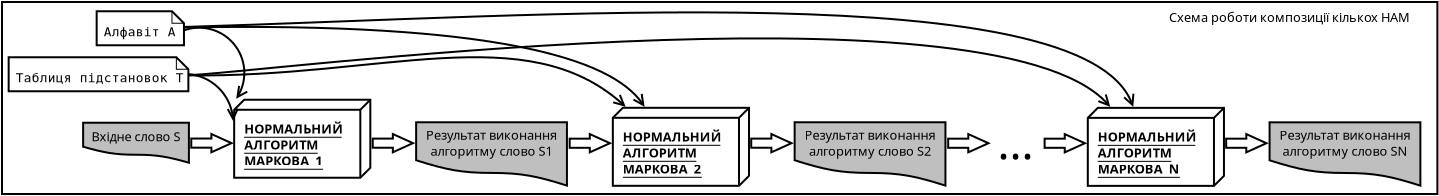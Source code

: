 <?xml version="1.0" encoding="UTF-8"?>
<dia:diagram xmlns:dia="http://www.lysator.liu.se/~alla/dia/">
  <dia:layer name="Тло" visible="true" active="true">
    <dia:group>
      <dia:object type="Standard - Box" version="0" id="O0">
        <dia:attribute name="obj_pos">
          <dia:point val="-40.96,10.315"/>
        </dia:attribute>
        <dia:attribute name="obj_bb">
          <dia:rectangle val="-41.01,10.265;30.861,19.965"/>
        </dia:attribute>
        <dia:attribute name="elem_corner">
          <dia:point val="-40.96,10.315"/>
        </dia:attribute>
        <dia:attribute name="elem_width">
          <dia:real val="71.77"/>
        </dia:attribute>
        <dia:attribute name="elem_height">
          <dia:real val="9.6"/>
        </dia:attribute>
        <dia:attribute name="show_background">
          <dia:boolean val="true"/>
        </dia:attribute>
      </dia:object>
      <dia:object type="UML - Note" version="0" id="O1">
        <dia:attribute name="obj_pos">
          <dia:point val="-36.227,10.777"/>
        </dia:attribute>
        <dia:attribute name="obj_bb">
          <dia:rectangle val="-36.278,10.727;-31.812,12.527"/>
        </dia:attribute>
        <dia:attribute name="meta">
          <dia:composite type="dict"/>
        </dia:attribute>
        <dia:attribute name="elem_corner">
          <dia:point val="-36.227,10.777"/>
        </dia:attribute>
        <dia:attribute name="elem_width">
          <dia:real val="4.365"/>
        </dia:attribute>
        <dia:attribute name="elem_height">
          <dia:real val="1.7"/>
        </dia:attribute>
        <dia:attribute name="line_width">
          <dia:real val="0.1"/>
        </dia:attribute>
        <dia:attribute name="line_colour">
          <dia:color val="#000000"/>
        </dia:attribute>
        <dia:attribute name="fill_colour">
          <dia:color val="#ffffff"/>
        </dia:attribute>
        <dia:attribute name="text">
          <dia:composite type="text">
            <dia:attribute name="string">
              <dia:string>#Алфавіт А#</dia:string>
            </dia:attribute>
            <dia:attribute name="font">
              <dia:font family="monospace" style="0" name="Courier"/>
            </dia:attribute>
            <dia:attribute name="height">
              <dia:real val="0.8"/>
            </dia:attribute>
            <dia:attribute name="pos">
              <dia:point val="-35.877,12.023"/>
            </dia:attribute>
            <dia:attribute name="color">
              <dia:color val="#000000"/>
            </dia:attribute>
            <dia:attribute name="alignment">
              <dia:enum val="0"/>
            </dia:attribute>
          </dia:composite>
        </dia:attribute>
      </dia:object>
      <dia:object type="UML - Note" version="0" id="O2">
        <dia:attribute name="obj_pos">
          <dia:point val="-40.627,13.078"/>
        </dia:attribute>
        <dia:attribute name="obj_bb">
          <dia:rectangle val="-40.678,13.027;-31.593,14.828"/>
        </dia:attribute>
        <dia:attribute name="meta">
          <dia:composite type="dict"/>
        </dia:attribute>
        <dia:attribute name="elem_corner">
          <dia:point val="-40.627,13.078"/>
        </dia:attribute>
        <dia:attribute name="elem_width">
          <dia:real val="8.985"/>
        </dia:attribute>
        <dia:attribute name="elem_height">
          <dia:real val="1.7"/>
        </dia:attribute>
        <dia:attribute name="line_width">
          <dia:real val="0.1"/>
        </dia:attribute>
        <dia:attribute name="line_colour">
          <dia:color val="#000000"/>
        </dia:attribute>
        <dia:attribute name="fill_colour">
          <dia:color val="#ffffff"/>
        </dia:attribute>
        <dia:attribute name="text">
          <dia:composite type="text">
            <dia:attribute name="string">
              <dia:string>#Таблиця підстановок Т#</dia:string>
            </dia:attribute>
            <dia:attribute name="font">
              <dia:font family="monospace" style="0" name="Courier"/>
            </dia:attribute>
            <dia:attribute name="height">
              <dia:real val="0.8"/>
            </dia:attribute>
            <dia:attribute name="pos">
              <dia:point val="-40.278,14.322"/>
            </dia:attribute>
            <dia:attribute name="color">
              <dia:color val="#000000"/>
            </dia:attribute>
            <dia:attribute name="alignment">
              <dia:enum val="0"/>
            </dia:attribute>
          </dia:composite>
        </dia:attribute>
      </dia:object>
      <dia:object type="UML - Node" version="0" id="O3">
        <dia:attribute name="obj_pos">
          <dia:point val="-29.352,15.703"/>
        </dia:attribute>
        <dia:attribute name="obj_bb">
          <dia:rectangle val="-29.402,15.152;-22.495,19.152"/>
        </dia:attribute>
        <dia:attribute name="meta">
          <dia:composite type="dict"/>
        </dia:attribute>
        <dia:attribute name="elem_corner">
          <dia:point val="-29.352,15.703"/>
        </dia:attribute>
        <dia:attribute name="elem_width">
          <dia:real val="6.308"/>
        </dia:attribute>
        <dia:attribute name="elem_height">
          <dia:real val="3.4"/>
        </dia:attribute>
        <dia:attribute name="line_colour">
          <dia:color val="#000000"/>
        </dia:attribute>
        <dia:attribute name="fill_colour">
          <dia:color val="#ffffff"/>
        </dia:attribute>
        <dia:attribute name="name">
          <dia:composite type="text">
            <dia:attribute name="string">
              <dia:string>#НОРМАЛЬНИЙ
АЛГОРИТМ
МАРКОВА  1#</dia:string>
            </dia:attribute>
            <dia:attribute name="font">
              <dia:font family="sans" style="80" name="Helvetica-Bold"/>
            </dia:attribute>
            <dia:attribute name="height">
              <dia:real val="0.8"/>
            </dia:attribute>
            <dia:attribute name="pos">
              <dia:point val="-28.852,16.797"/>
            </dia:attribute>
            <dia:attribute name="color">
              <dia:color val="#000000"/>
            </dia:attribute>
            <dia:attribute name="alignment">
              <dia:enum val="0"/>
            </dia:attribute>
          </dia:composite>
        </dia:attribute>
      </dia:object>
      <dia:object type="Standard - Arc" version="0" id="O4">
        <dia:attribute name="obj_pos">
          <dia:point val="-34.045,11.627"/>
        </dia:attribute>
        <dia:attribute name="obj_bb">
          <dia:rectangle val="-34.115,11.427;-25.926,17.472"/>
        </dia:attribute>
        <dia:attribute name="conn_endpoints">
          <dia:point val="-34.045,11.627"/>
          <dia:point val="-26.199,17.402"/>
        </dia:attribute>
        <dia:attribute name="curve_distance">
          <dia:real val="-2.205"/>
        </dia:attribute>
        <dia:attribute name="end_arrow">
          <dia:enum val="1"/>
        </dia:attribute>
        <dia:attribute name="end_arrow_length">
          <dia:real val="0.5"/>
        </dia:attribute>
        <dia:attribute name="end_arrow_width">
          <dia:real val="0.5"/>
        </dia:attribute>
        <dia:connections>
          <dia:connection handle="0" to="O1" connection="8"/>
          <dia:connection handle="1" to="O3" connection="8"/>
        </dia:connections>
      </dia:object>
      <dia:object type="Standard - Arc" version="0" id="O5">
        <dia:attribute name="obj_pos">
          <dia:point val="-36.135,13.928"/>
        </dia:attribute>
        <dia:attribute name="obj_bb">
          <dia:rectangle val="-36.199,13.594;-26.135,17.466"/>
        </dia:attribute>
        <dia:attribute name="conn_endpoints">
          <dia:point val="-36.135,13.928"/>
          <dia:point val="-26.199,17.402"/>
        </dia:attribute>
        <dia:attribute name="curve_distance">
          <dia:real val="-1.57"/>
        </dia:attribute>
        <dia:attribute name="end_arrow">
          <dia:enum val="1"/>
        </dia:attribute>
        <dia:attribute name="end_arrow_length">
          <dia:real val="0.5"/>
        </dia:attribute>
        <dia:attribute name="end_arrow_width">
          <dia:real val="0.5"/>
        </dia:attribute>
        <dia:connections>
          <dia:connection handle="0" to="O2" connection="8"/>
          <dia:connection handle="1" to="O3" connection="8"/>
        </dia:connections>
      </dia:object>
      <dia:object type="Flowchart - Transmittal Tape" version="1" id="O6">
        <dia:attribute name="obj_pos">
          <dia:point val="-36.903,16.352"/>
        </dia:attribute>
        <dia:attribute name="obj_bb">
          <dia:rectangle val="-36.953,16.302;-31.565,18.419"/>
        </dia:attribute>
        <dia:attribute name="meta">
          <dia:composite type="dict"/>
        </dia:attribute>
        <dia:attribute name="elem_corner">
          <dia:point val="-36.903,16.352"/>
        </dia:attribute>
        <dia:attribute name="elem_width">
          <dia:real val="5.288"/>
        </dia:attribute>
        <dia:attribute name="elem_height">
          <dia:real val="2"/>
        </dia:attribute>
        <dia:attribute name="line_width">
          <dia:real val="0.1"/>
        </dia:attribute>
        <dia:attribute name="line_colour">
          <dia:color val="#000000"/>
        </dia:attribute>
        <dia:attribute name="fill_colour">
          <dia:color val="#bfbfbf"/>
        </dia:attribute>
        <dia:attribute name="show_background">
          <dia:boolean val="true"/>
        </dia:attribute>
        <dia:attribute name="line_style">
          <dia:enum val="0"/>
          <dia:real val="1"/>
        </dia:attribute>
        <dia:attribute name="padding">
          <dia:real val="0.1"/>
        </dia:attribute>
        <dia:attribute name="text">
          <dia:composite type="text">
            <dia:attribute name="string">
              <dia:string>#Вхідне слово S#</dia:string>
            </dia:attribute>
            <dia:attribute name="font">
              <dia:font family="sans" style="0" name="Helvetica"/>
            </dia:attribute>
            <dia:attribute name="height">
              <dia:real val="0.8"/>
            </dia:attribute>
            <dia:attribute name="pos">
              <dia:point val="-34.259,17.152"/>
            </dia:attribute>
            <dia:attribute name="color">
              <dia:color val="#000000"/>
            </dia:attribute>
            <dia:attribute name="alignment">
              <dia:enum val="1"/>
            </dia:attribute>
          </dia:composite>
        </dia:attribute>
        <dia:attribute name="flip_horizontal">
          <dia:boolean val="false"/>
        </dia:attribute>
        <dia:attribute name="flip_vertical">
          <dia:boolean val="false"/>
        </dia:attribute>
        <dia:attribute name="subscale">
          <dia:real val="1"/>
        </dia:attribute>
      </dia:object>
      <dia:object type="Flowchart - Transmittal Tape" version="1" id="O7">
        <dia:attribute name="obj_pos">
          <dia:point val="-20.253,16.328"/>
        </dia:attribute>
        <dia:attribute name="obj_bb">
          <dia:rectangle val="-20.302,16.277;-12.662,19.562"/>
        </dia:attribute>
        <dia:attribute name="meta">
          <dia:composite type="dict"/>
        </dia:attribute>
        <dia:attribute name="elem_corner">
          <dia:point val="-20.253,16.328"/>
        </dia:attribute>
        <dia:attribute name="elem_width">
          <dia:real val="7.54"/>
        </dia:attribute>
        <dia:attribute name="elem_height">
          <dia:real val="3.167"/>
        </dia:attribute>
        <dia:attribute name="line_width">
          <dia:real val="0.1"/>
        </dia:attribute>
        <dia:attribute name="line_colour">
          <dia:color val="#000000"/>
        </dia:attribute>
        <dia:attribute name="fill_colour">
          <dia:color val="#bfbfbf"/>
        </dia:attribute>
        <dia:attribute name="show_background">
          <dia:boolean val="true"/>
        </dia:attribute>
        <dia:attribute name="line_style">
          <dia:enum val="0"/>
          <dia:real val="1"/>
        </dia:attribute>
        <dia:attribute name="padding">
          <dia:real val="0.1"/>
        </dia:attribute>
        <dia:attribute name="text">
          <dia:composite type="text">
            <dia:attribute name="string">
              <dia:string>#Результат виконання
алгоритму слово S1#</dia:string>
            </dia:attribute>
            <dia:attribute name="font">
              <dia:font family="sans" style="0" name="Helvetica"/>
            </dia:attribute>
            <dia:attribute name="height">
              <dia:real val="0.8"/>
            </dia:attribute>
            <dia:attribute name="pos">
              <dia:point val="-16.483,17.078"/>
            </dia:attribute>
            <dia:attribute name="color">
              <dia:color val="#000000"/>
            </dia:attribute>
            <dia:attribute name="alignment">
              <dia:enum val="1"/>
            </dia:attribute>
          </dia:composite>
        </dia:attribute>
        <dia:attribute name="flip_horizontal">
          <dia:boolean val="false"/>
        </dia:attribute>
        <dia:attribute name="flip_vertical">
          <dia:boolean val="false"/>
        </dia:attribute>
        <dia:attribute name="subscale">
          <dia:real val="1"/>
        </dia:attribute>
      </dia:object>
      <dia:object type="Geometric - Right Arrow" version="1" id="O8">
        <dia:attribute name="obj_pos">
          <dia:point val="-31.497,16.915"/>
        </dia:attribute>
        <dia:attribute name="obj_bb">
          <dia:rectangle val="-31.547,16.837;-29.364,17.905"/>
        </dia:attribute>
        <dia:attribute name="meta">
          <dia:composite type="dict"/>
        </dia:attribute>
        <dia:attribute name="elem_corner">
          <dia:point val="-31.497,16.915"/>
        </dia:attribute>
        <dia:attribute name="elem_width">
          <dia:real val="2.013"/>
        </dia:attribute>
        <dia:attribute name="elem_height">
          <dia:real val="0.913"/>
        </dia:attribute>
        <dia:attribute name="line_width">
          <dia:real val="0.1"/>
        </dia:attribute>
        <dia:attribute name="line_colour">
          <dia:color val="#000000"/>
        </dia:attribute>
        <dia:attribute name="fill_colour">
          <dia:color val="#ffffff"/>
        </dia:attribute>
        <dia:attribute name="show_background">
          <dia:boolean val="true"/>
        </dia:attribute>
        <dia:attribute name="line_style">
          <dia:enum val="0"/>
          <dia:real val="1"/>
        </dia:attribute>
        <dia:attribute name="flip_horizontal">
          <dia:boolean val="false"/>
        </dia:attribute>
        <dia:attribute name="flip_vertical">
          <dia:boolean val="false"/>
        </dia:attribute>
        <dia:attribute name="subscale">
          <dia:real val="1"/>
        </dia:attribute>
      </dia:object>
      <dia:object type="Geometric - Right Arrow" version="1" id="O9">
        <dia:attribute name="obj_pos">
          <dia:point val="-22.424,16.916"/>
        </dia:attribute>
        <dia:attribute name="obj_bb">
          <dia:rectangle val="-22.474,16.839;-20.29,17.906"/>
        </dia:attribute>
        <dia:attribute name="meta">
          <dia:composite type="dict"/>
        </dia:attribute>
        <dia:attribute name="elem_corner">
          <dia:point val="-22.424,16.916"/>
        </dia:attribute>
        <dia:attribute name="elem_width">
          <dia:real val="2.013"/>
        </dia:attribute>
        <dia:attribute name="elem_height">
          <dia:real val="0.913"/>
        </dia:attribute>
        <dia:attribute name="line_width">
          <dia:real val="0.1"/>
        </dia:attribute>
        <dia:attribute name="line_colour">
          <dia:color val="#000000"/>
        </dia:attribute>
        <dia:attribute name="fill_colour">
          <dia:color val="#ffffff"/>
        </dia:attribute>
        <dia:attribute name="show_background">
          <dia:boolean val="true"/>
        </dia:attribute>
        <dia:attribute name="line_style">
          <dia:enum val="0"/>
          <dia:real val="1"/>
        </dia:attribute>
        <dia:attribute name="flip_horizontal">
          <dia:boolean val="false"/>
        </dia:attribute>
        <dia:attribute name="flip_vertical">
          <dia:boolean val="false"/>
        </dia:attribute>
        <dia:attribute name="subscale">
          <dia:real val="1"/>
        </dia:attribute>
      </dia:object>
      <dia:object type="Standard - Text" version="1" id="O10">
        <dia:attribute name="obj_pos">
          <dia:point val="17.39,11.315"/>
        </dia:attribute>
        <dia:attribute name="obj_bb">
          <dia:rectangle val="17.39,10.72;30.28,11.465"/>
        </dia:attribute>
        <dia:attribute name="text">
          <dia:composite type="text">
            <dia:attribute name="string">
              <dia:string>#Схема роботи композиції кількох НАМ#</dia:string>
            </dia:attribute>
            <dia:attribute name="font">
              <dia:font family="sans" style="0" name="Helvetica"/>
            </dia:attribute>
            <dia:attribute name="height">
              <dia:real val="0.8"/>
            </dia:attribute>
            <dia:attribute name="pos">
              <dia:point val="17.39,11.315"/>
            </dia:attribute>
            <dia:attribute name="color">
              <dia:color val="#000000"/>
            </dia:attribute>
            <dia:attribute name="alignment">
              <dia:enum val="0"/>
            </dia:attribute>
          </dia:composite>
        </dia:attribute>
        <dia:attribute name="valign">
          <dia:enum val="3"/>
        </dia:attribute>
      </dia:object>
      <dia:object type="UML - Node" version="0" id="O11">
        <dia:attribute name="obj_pos">
          <dia:point val="-10.418,16.105"/>
        </dia:attribute>
        <dia:attribute name="obj_bb">
          <dia:rectangle val="-10.467,15.555;-3.56,19.555"/>
        </dia:attribute>
        <dia:attribute name="meta">
          <dia:composite type="dict"/>
        </dia:attribute>
        <dia:attribute name="elem_corner">
          <dia:point val="-10.418,16.105"/>
        </dia:attribute>
        <dia:attribute name="elem_width">
          <dia:real val="6.308"/>
        </dia:attribute>
        <dia:attribute name="elem_height">
          <dia:real val="3.4"/>
        </dia:attribute>
        <dia:attribute name="line_colour">
          <dia:color val="#000000"/>
        </dia:attribute>
        <dia:attribute name="fill_colour">
          <dia:color val="#ffffff"/>
        </dia:attribute>
        <dia:attribute name="name">
          <dia:composite type="text">
            <dia:attribute name="string">
              <dia:string>#НОРМАЛЬНИЙ
АЛГОРИТМ
МАРКОВА  2#</dia:string>
            </dia:attribute>
            <dia:attribute name="font">
              <dia:font family="sans" style="80" name="Helvetica-Bold"/>
            </dia:attribute>
            <dia:attribute name="height">
              <dia:real val="0.8"/>
            </dia:attribute>
            <dia:attribute name="pos">
              <dia:point val="-9.918,17.2"/>
            </dia:attribute>
            <dia:attribute name="color">
              <dia:color val="#000000"/>
            </dia:attribute>
            <dia:attribute name="alignment">
              <dia:enum val="0"/>
            </dia:attribute>
          </dia:composite>
        </dia:attribute>
      </dia:object>
      <dia:object type="Geometric - Right Arrow" version="1" id="O12">
        <dia:attribute name="obj_pos">
          <dia:point val="-12.576,16.919"/>
        </dia:attribute>
        <dia:attribute name="obj_bb">
          <dia:rectangle val="-12.626,16.841;-10.442,17.909"/>
        </dia:attribute>
        <dia:attribute name="meta">
          <dia:composite type="dict"/>
        </dia:attribute>
        <dia:attribute name="elem_corner">
          <dia:point val="-12.576,16.919"/>
        </dia:attribute>
        <dia:attribute name="elem_width">
          <dia:real val="2.013"/>
        </dia:attribute>
        <dia:attribute name="elem_height">
          <dia:real val="0.913"/>
        </dia:attribute>
        <dia:attribute name="line_width">
          <dia:real val="0.1"/>
        </dia:attribute>
        <dia:attribute name="line_colour">
          <dia:color val="#000000"/>
        </dia:attribute>
        <dia:attribute name="fill_colour">
          <dia:color val="#ffffff"/>
        </dia:attribute>
        <dia:attribute name="show_background">
          <dia:boolean val="true"/>
        </dia:attribute>
        <dia:attribute name="line_style">
          <dia:enum val="0"/>
          <dia:real val="1"/>
        </dia:attribute>
        <dia:attribute name="flip_horizontal">
          <dia:boolean val="false"/>
        </dia:attribute>
        <dia:attribute name="flip_vertical">
          <dia:boolean val="false"/>
        </dia:attribute>
        <dia:attribute name="subscale">
          <dia:real val="1"/>
        </dia:attribute>
      </dia:object>
      <dia:object type="Flowchart - Transmittal Tape" version="1" id="O13">
        <dia:attribute name="obj_pos">
          <dia:point val="-1.328,16.328"/>
        </dia:attribute>
        <dia:attribute name="obj_bb">
          <dia:rectangle val="-1.378,16.278;6.262,19.563"/>
        </dia:attribute>
        <dia:attribute name="meta">
          <dia:composite type="dict"/>
        </dia:attribute>
        <dia:attribute name="elem_corner">
          <dia:point val="-1.328,16.328"/>
        </dia:attribute>
        <dia:attribute name="elem_width">
          <dia:real val="7.54"/>
        </dia:attribute>
        <dia:attribute name="elem_height">
          <dia:real val="3.167"/>
        </dia:attribute>
        <dia:attribute name="line_width">
          <dia:real val="0.1"/>
        </dia:attribute>
        <dia:attribute name="line_colour">
          <dia:color val="#000000"/>
        </dia:attribute>
        <dia:attribute name="fill_colour">
          <dia:color val="#bfbfbf"/>
        </dia:attribute>
        <dia:attribute name="show_background">
          <dia:boolean val="true"/>
        </dia:attribute>
        <dia:attribute name="line_style">
          <dia:enum val="0"/>
          <dia:real val="1"/>
        </dia:attribute>
        <dia:attribute name="padding">
          <dia:real val="0.1"/>
        </dia:attribute>
        <dia:attribute name="text">
          <dia:composite type="text">
            <dia:attribute name="string">
              <dia:string>#Результат виконання
алгоритму слово S2#</dia:string>
            </dia:attribute>
            <dia:attribute name="font">
              <dia:font family="sans" style="0" name="Helvetica"/>
            </dia:attribute>
            <dia:attribute name="height">
              <dia:real val="0.8"/>
            </dia:attribute>
            <dia:attribute name="pos">
              <dia:point val="2.442,17.078"/>
            </dia:attribute>
            <dia:attribute name="color">
              <dia:color val="#000000"/>
            </dia:attribute>
            <dia:attribute name="alignment">
              <dia:enum val="1"/>
            </dia:attribute>
          </dia:composite>
        </dia:attribute>
        <dia:attribute name="flip_horizontal">
          <dia:boolean val="false"/>
        </dia:attribute>
        <dia:attribute name="flip_vertical">
          <dia:boolean val="false"/>
        </dia:attribute>
        <dia:attribute name="subscale">
          <dia:real val="1"/>
        </dia:attribute>
      </dia:object>
      <dia:object type="Geometric - Right Arrow" version="1" id="O14">
        <dia:attribute name="obj_pos">
          <dia:point val="-3.499,16.917"/>
        </dia:attribute>
        <dia:attribute name="obj_bb">
          <dia:rectangle val="-3.549,16.839;-1.366,17.907"/>
        </dia:attribute>
        <dia:attribute name="meta">
          <dia:composite type="dict"/>
        </dia:attribute>
        <dia:attribute name="elem_corner">
          <dia:point val="-3.499,16.917"/>
        </dia:attribute>
        <dia:attribute name="elem_width">
          <dia:real val="2.013"/>
        </dia:attribute>
        <dia:attribute name="elem_height">
          <dia:real val="0.913"/>
        </dia:attribute>
        <dia:attribute name="line_width">
          <dia:real val="0.1"/>
        </dia:attribute>
        <dia:attribute name="line_colour">
          <dia:color val="#000000"/>
        </dia:attribute>
        <dia:attribute name="fill_colour">
          <dia:color val="#ffffff"/>
        </dia:attribute>
        <dia:attribute name="show_background">
          <dia:boolean val="true"/>
        </dia:attribute>
        <dia:attribute name="line_style">
          <dia:enum val="0"/>
          <dia:real val="1"/>
        </dia:attribute>
        <dia:attribute name="flip_horizontal">
          <dia:boolean val="false"/>
        </dia:attribute>
        <dia:attribute name="flip_vertical">
          <dia:boolean val="false"/>
        </dia:attribute>
        <dia:attribute name="subscale">
          <dia:real val="1"/>
        </dia:attribute>
      </dia:object>
      <dia:object type="Geometric - Right Arrow" version="1" id="O15">
        <dia:attribute name="obj_pos">
          <dia:point val="6.348,16.919"/>
        </dia:attribute>
        <dia:attribute name="obj_bb">
          <dia:rectangle val="6.298,16.842;8.482,17.91"/>
        </dia:attribute>
        <dia:attribute name="meta">
          <dia:composite type="dict"/>
        </dia:attribute>
        <dia:attribute name="elem_corner">
          <dia:point val="6.348,16.919"/>
        </dia:attribute>
        <dia:attribute name="elem_width">
          <dia:real val="2.013"/>
        </dia:attribute>
        <dia:attribute name="elem_height">
          <dia:real val="0.913"/>
        </dia:attribute>
        <dia:attribute name="line_width">
          <dia:real val="0.1"/>
        </dia:attribute>
        <dia:attribute name="line_colour">
          <dia:color val="#000000"/>
        </dia:attribute>
        <dia:attribute name="fill_colour">
          <dia:color val="#ffffff"/>
        </dia:attribute>
        <dia:attribute name="show_background">
          <dia:boolean val="true"/>
        </dia:attribute>
        <dia:attribute name="line_style">
          <dia:enum val="0"/>
          <dia:real val="1"/>
        </dia:attribute>
        <dia:attribute name="flip_horizontal">
          <dia:boolean val="false"/>
        </dia:attribute>
        <dia:attribute name="flip_vertical">
          <dia:boolean val="false"/>
        </dia:attribute>
        <dia:attribute name="subscale">
          <dia:real val="1"/>
        </dia:attribute>
      </dia:object>
      <dia:object type="Standard - Text" version="1" id="O16">
        <dia:attribute name="obj_pos">
          <dia:point val="8.82,18.206"/>
        </dia:attribute>
        <dia:attribute name="obj_bb">
          <dia:rectangle val="8.82,16.111;10.973,18.739"/>
        </dia:attribute>
        <dia:attribute name="text">
          <dia:composite type="text">
            <dia:attribute name="string">
              <dia:string>#...#</dia:string>
            </dia:attribute>
            <dia:attribute name="font">
              <dia:font family="sans" style="0" name="Helvetica"/>
            </dia:attribute>
            <dia:attribute name="height">
              <dia:real val="2.822"/>
            </dia:attribute>
            <dia:attribute name="pos">
              <dia:point val="8.82,18.206"/>
            </dia:attribute>
            <dia:attribute name="color">
              <dia:color val="#000000"/>
            </dia:attribute>
            <dia:attribute name="alignment">
              <dia:enum val="0"/>
            </dia:attribute>
          </dia:composite>
        </dia:attribute>
        <dia:attribute name="valign">
          <dia:enum val="3"/>
        </dia:attribute>
      </dia:object>
      <dia:object type="UML - Node" version="0" id="O17">
        <dia:attribute name="obj_pos">
          <dia:point val="13.33,16.108"/>
        </dia:attribute>
        <dia:attribute name="obj_bb">
          <dia:rectangle val="13.28,15.557;20.188,19.558"/>
        </dia:attribute>
        <dia:attribute name="meta">
          <dia:composite type="dict"/>
        </dia:attribute>
        <dia:attribute name="elem_corner">
          <dia:point val="13.33,16.108"/>
        </dia:attribute>
        <dia:attribute name="elem_width">
          <dia:real val="6.308"/>
        </dia:attribute>
        <dia:attribute name="elem_height">
          <dia:real val="3.4"/>
        </dia:attribute>
        <dia:attribute name="line_colour">
          <dia:color val="#000000"/>
        </dia:attribute>
        <dia:attribute name="fill_colour">
          <dia:color val="#ffffff"/>
        </dia:attribute>
        <dia:attribute name="name">
          <dia:composite type="text">
            <dia:attribute name="string">
              <dia:string>#НОРМАЛЬНИЙ
АЛГОРИТМ
МАРКОВА  N#</dia:string>
            </dia:attribute>
            <dia:attribute name="font">
              <dia:font family="sans" style="80" name="Helvetica-Bold"/>
            </dia:attribute>
            <dia:attribute name="height">
              <dia:real val="0.8"/>
            </dia:attribute>
            <dia:attribute name="pos">
              <dia:point val="13.83,17.203"/>
            </dia:attribute>
            <dia:attribute name="color">
              <dia:color val="#000000"/>
            </dia:attribute>
            <dia:attribute name="alignment">
              <dia:enum val="0"/>
            </dia:attribute>
          </dia:composite>
        </dia:attribute>
      </dia:object>
      <dia:object type="Geometric - Right Arrow" version="1" id="O18">
        <dia:attribute name="obj_pos">
          <dia:point val="11.171,16.921"/>
        </dia:attribute>
        <dia:attribute name="obj_bb">
          <dia:rectangle val="11.121,16.844;13.305,17.911"/>
        </dia:attribute>
        <dia:attribute name="meta">
          <dia:composite type="dict"/>
        </dia:attribute>
        <dia:attribute name="elem_corner">
          <dia:point val="11.171,16.921"/>
        </dia:attribute>
        <dia:attribute name="elem_width">
          <dia:real val="2.013"/>
        </dia:attribute>
        <dia:attribute name="elem_height">
          <dia:real val="0.913"/>
        </dia:attribute>
        <dia:attribute name="line_width">
          <dia:real val="0.1"/>
        </dia:attribute>
        <dia:attribute name="line_colour">
          <dia:color val="#000000"/>
        </dia:attribute>
        <dia:attribute name="fill_colour">
          <dia:color val="#ffffff"/>
        </dia:attribute>
        <dia:attribute name="show_background">
          <dia:boolean val="true"/>
        </dia:attribute>
        <dia:attribute name="line_style">
          <dia:enum val="0"/>
          <dia:real val="1"/>
        </dia:attribute>
        <dia:attribute name="flip_horizontal">
          <dia:boolean val="false"/>
        </dia:attribute>
        <dia:attribute name="flip_vertical">
          <dia:boolean val="false"/>
        </dia:attribute>
        <dia:attribute name="subscale">
          <dia:real val="1"/>
        </dia:attribute>
      </dia:object>
      <dia:object type="Flowchart - Transmittal Tape" version="1" id="O19">
        <dia:attribute name="obj_pos">
          <dia:point val="22.419,16.331"/>
        </dia:attribute>
        <dia:attribute name="obj_bb">
          <dia:rectangle val="22.369,16.281;30.009,19.565"/>
        </dia:attribute>
        <dia:attribute name="meta">
          <dia:composite type="dict"/>
        </dia:attribute>
        <dia:attribute name="elem_corner">
          <dia:point val="22.419,16.331"/>
        </dia:attribute>
        <dia:attribute name="elem_width">
          <dia:real val="7.54"/>
        </dia:attribute>
        <dia:attribute name="elem_height">
          <dia:real val="3.167"/>
        </dia:attribute>
        <dia:attribute name="line_width">
          <dia:real val="0.1"/>
        </dia:attribute>
        <dia:attribute name="line_colour">
          <dia:color val="#000000"/>
        </dia:attribute>
        <dia:attribute name="fill_colour">
          <dia:color val="#bfbfbf"/>
        </dia:attribute>
        <dia:attribute name="show_background">
          <dia:boolean val="true"/>
        </dia:attribute>
        <dia:attribute name="line_style">
          <dia:enum val="0"/>
          <dia:real val="1"/>
        </dia:attribute>
        <dia:attribute name="padding">
          <dia:real val="0.1"/>
        </dia:attribute>
        <dia:attribute name="text">
          <dia:composite type="text">
            <dia:attribute name="string">
              <dia:string>#Результат виконання
алгоритму слово SN#</dia:string>
            </dia:attribute>
            <dia:attribute name="font">
              <dia:font family="sans" style="0" name="Helvetica"/>
            </dia:attribute>
            <dia:attribute name="height">
              <dia:real val="0.8"/>
            </dia:attribute>
            <dia:attribute name="pos">
              <dia:point val="26.189,17.081"/>
            </dia:attribute>
            <dia:attribute name="color">
              <dia:color val="#000000"/>
            </dia:attribute>
            <dia:attribute name="alignment">
              <dia:enum val="1"/>
            </dia:attribute>
          </dia:composite>
        </dia:attribute>
        <dia:attribute name="flip_horizontal">
          <dia:boolean val="false"/>
        </dia:attribute>
        <dia:attribute name="flip_vertical">
          <dia:boolean val="false"/>
        </dia:attribute>
        <dia:attribute name="subscale">
          <dia:real val="1"/>
        </dia:attribute>
      </dia:object>
      <dia:object type="Geometric - Right Arrow" version="1" id="O20">
        <dia:attribute name="obj_pos">
          <dia:point val="20.248,16.919"/>
        </dia:attribute>
        <dia:attribute name="obj_bb">
          <dia:rectangle val="20.198,16.842;22.382,17.91"/>
        </dia:attribute>
        <dia:attribute name="meta">
          <dia:composite type="dict"/>
        </dia:attribute>
        <dia:attribute name="elem_corner">
          <dia:point val="20.248,16.919"/>
        </dia:attribute>
        <dia:attribute name="elem_width">
          <dia:real val="2.013"/>
        </dia:attribute>
        <dia:attribute name="elem_height">
          <dia:real val="0.913"/>
        </dia:attribute>
        <dia:attribute name="line_width">
          <dia:real val="0.1"/>
        </dia:attribute>
        <dia:attribute name="line_colour">
          <dia:color val="#000000"/>
        </dia:attribute>
        <dia:attribute name="fill_colour">
          <dia:color val="#ffffff"/>
        </dia:attribute>
        <dia:attribute name="show_background">
          <dia:boolean val="true"/>
        </dia:attribute>
        <dia:attribute name="line_style">
          <dia:enum val="0"/>
          <dia:real val="1"/>
        </dia:attribute>
        <dia:attribute name="flip_horizontal">
          <dia:boolean val="false"/>
        </dia:attribute>
        <dia:attribute name="flip_vertical">
          <dia:boolean val="false"/>
        </dia:attribute>
        <dia:attribute name="subscale">
          <dia:real val="1"/>
        </dia:attribute>
      </dia:object>
      <dia:object type="Standard - BezierLine" version="0" id="O21">
        <dia:attribute name="obj_pos">
          <dia:point val="-34.045,11.627"/>
        </dia:attribute>
        <dia:attribute name="obj_bb">
          <dia:rectangle val="-31.863,11.51;-8.761,15.625"/>
        </dia:attribute>
        <dia:attribute name="bez_points">
          <dia:point val="-34.045,11.627"/>
          <dia:point val="-18.439,11.35"/>
          <dia:point val="-8.939,15.4"/>
          <dia:point val="-7.264,17.805"/>
        </dia:attribute>
        <dia:attribute name="corner_types">
          <dia:enum val="0"/>
          <dia:enum val="0"/>
        </dia:attribute>
        <dia:attribute name="end_arrow">
          <dia:enum val="1"/>
        </dia:attribute>
        <dia:attribute name="end_arrow_length">
          <dia:real val="0.5"/>
        </dia:attribute>
        <dia:attribute name="end_arrow_width">
          <dia:real val="0.5"/>
        </dia:attribute>
        <dia:connections>
          <dia:connection handle="0" to="O1" connection="8"/>
          <dia:connection handle="3" to="O11" connection="8"/>
        </dia:connections>
      </dia:object>
      <dia:object type="Standard - BezierLine" version="0" id="O22">
        <dia:attribute name="obj_pos">
          <dia:point val="-34.045,11.627"/>
        </dia:attribute>
        <dia:attribute name="obj_bb">
          <dia:rectangle val="-31.865,10.799;15.667,15.625"/>
        </dia:attribute>
        <dia:attribute name="bez_points">
          <dia:point val="-34.045,11.627"/>
          <dia:point val="-16.039,11.1"/>
          <dia:point val="13.911,11.25"/>
          <dia:point val="16.484,17.808"/>
        </dia:attribute>
        <dia:attribute name="corner_types">
          <dia:enum val="0"/>
          <dia:enum val="0"/>
        </dia:attribute>
        <dia:attribute name="end_arrow">
          <dia:enum val="1"/>
        </dia:attribute>
        <dia:attribute name="end_arrow_length">
          <dia:real val="0.5"/>
        </dia:attribute>
        <dia:attribute name="end_arrow_width">
          <dia:real val="0.5"/>
        </dia:attribute>
        <dia:connections>
          <dia:connection handle="0" to="O1" connection="8"/>
          <dia:connection handle="3" to="O17" connection="8"/>
        </dia:connections>
      </dia:object>
      <dia:object type="Standard - BezierLine" version="0" id="O23">
        <dia:attribute name="obj_pos">
          <dia:point val="-36.135,13.928"/>
        </dia:attribute>
        <dia:attribute name="obj_bb">
          <dia:rectangle val="-31.643,13.055;-9.706,15.625"/>
        </dia:attribute>
        <dia:attribute name="bez_points">
          <dia:point val="-36.135,13.928"/>
          <dia:point val="-26.489,14.05"/>
          <dia:point val="-12.239,13.35"/>
          <dia:point val="-7.264,17.805"/>
        </dia:attribute>
        <dia:attribute name="corner_types">
          <dia:enum val="0"/>
          <dia:enum val="0"/>
        </dia:attribute>
        <dia:attribute name="end_arrow">
          <dia:enum val="1"/>
        </dia:attribute>
        <dia:attribute name="end_arrow_length">
          <dia:real val="0.5"/>
        </dia:attribute>
        <dia:attribute name="end_arrow_width">
          <dia:real val="0.5"/>
        </dia:attribute>
        <dia:connections>
          <dia:connection handle="0" to="O2" connection="8"/>
          <dia:connection handle="3" to="O11" connection="8"/>
        </dia:connections>
      </dia:object>
      <dia:object type="Standard - BezierLine" version="0" id="O24">
        <dia:attribute name="obj_pos">
          <dia:point val="-36.135,13.928"/>
        </dia:attribute>
        <dia:attribute name="obj_bb">
          <dia:rectangle val="-31.643,12.121;14.522,15.628"/>
        </dia:attribute>
        <dia:attribute name="bez_points">
          <dia:point val="-36.135,13.928"/>
          <dia:point val="-33.589,13.95"/>
          <dia:point val="10.561,11.25"/>
          <dia:point val="16.484,17.808"/>
        </dia:attribute>
        <dia:attribute name="corner_types">
          <dia:enum val="0"/>
          <dia:enum val="0"/>
        </dia:attribute>
        <dia:attribute name="end_arrow">
          <dia:enum val="1"/>
        </dia:attribute>
        <dia:attribute name="end_arrow_length">
          <dia:real val="0.5"/>
        </dia:attribute>
        <dia:attribute name="end_arrow_width">
          <dia:real val="0.5"/>
        </dia:attribute>
        <dia:connections>
          <dia:connection handle="0" to="O2" connection="8"/>
          <dia:connection handle="3" to="O17" connection="8"/>
        </dia:connections>
      </dia:object>
    </dia:group>
  </dia:layer>
</dia:diagram>
